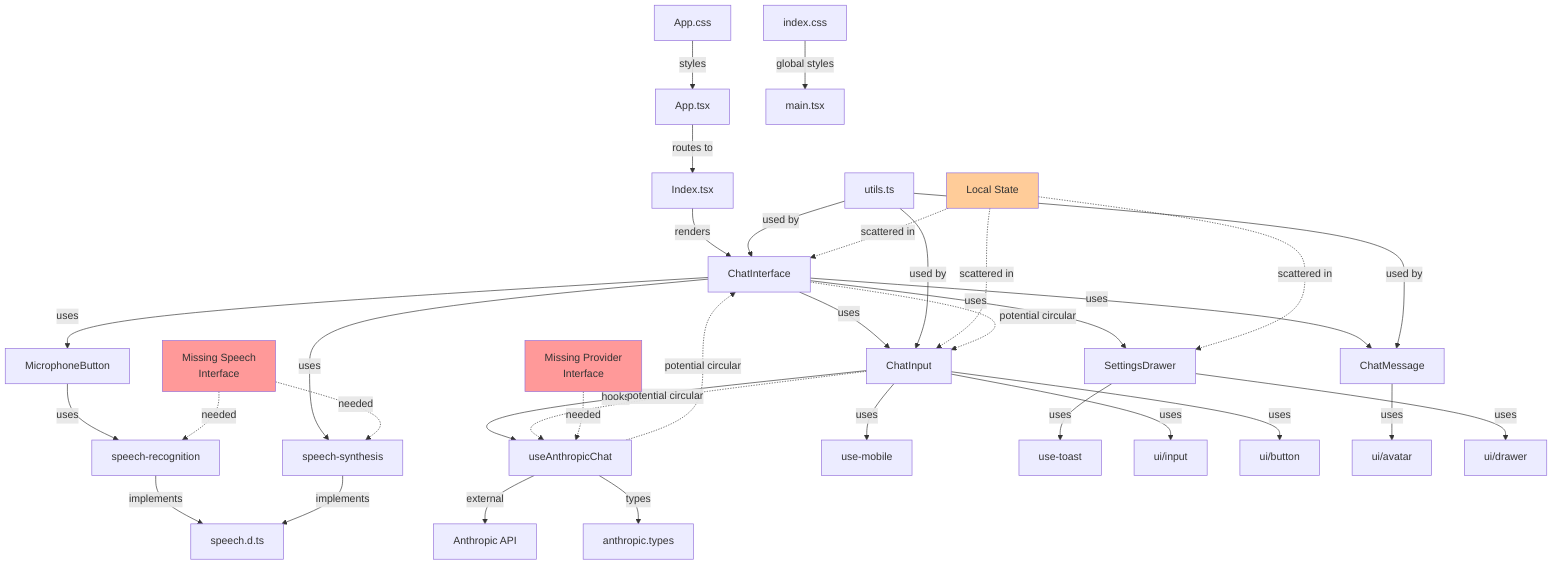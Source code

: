 graph TD
    %% Main Application Flow
    A[App.tsx] -->|routes to| B[Index.tsx]
    B -->|renders| C[ChatInterface]

    %% Chat Components
    C -->|uses| D[ChatInput]
    C -->|uses| E[ChatMessage]
    C -->|uses| F[MicrophoneButton]
    C -->|uses| G[SettingsDrawer]

    %% Service Integration
    D -->|hooks| H[useAnthropicChat]
    F -->|uses| I[speech-recognition]
    C -->|uses| J[speech-synthesis]

    %% State and Utils
    H -->|types| K[anthropic.types]
    D -->|uses| L[use-mobile]
    G -->|uses| M[use-toast]

    %% UI Components
    D -->|uses| N[ui/input]
    D -->|uses| O[ui/button]
    E -->|uses| P[ui/avatar]
    G -->|uses| Q[ui/drawer]
    
    %% Service Dependencies
    I -->|implements| R[speech.d.ts]
    J -->|implements| R
    H -->|external| S[Anthropic API]

    %% Utility Dependencies
    T[utils.ts] -->|used by| D
    T -->|used by| E
    T -->|used by| C

    %% State Management Concerns
    U[Local State] -.->|scattered in| C
    U -.->|scattered in| D
    U -.->|scattered in| G

    %% Potential Circular Dependencies
    C -.->|potential circular| D
    D -.->|potential circular| H
    H -.->|potential circular| C

    %% Missing Abstractions
    V[Missing Provider<br/>Interface] -.->|needed| H
    W[Missing Speech<br/>Interface] -.->|needed| I
    W -.->|needed| J

    %% Style Coupling
    X[App.css] -->|styles| A
    Y[index.css] -->|global styles| Z[main.tsx]

    %% Suboptimal Patterns
    style V fill:#ff9999
    style W fill:#ff9999
    style U fill:#ffcc99